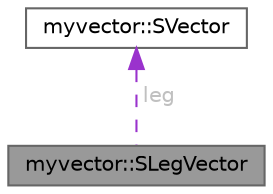 digraph "myvector::SLegVector"
{
 // LATEX_PDF_SIZE
  bgcolor="transparent";
  edge [fontname=Helvetica,fontsize=10,labelfontname=Helvetica,labelfontsize=10];
  node [fontname=Helvetica,fontsize=10,shape=box,height=0.2,width=0.4];
  Node1 [id="Node000001",label="myvector::SLegVector",height=0.2,width=0.4,color="gray40", fillcolor="grey60", style="filled", fontcolor="black",tooltip=" "];
  Node2 -> Node1 [id="edge1_Node000001_Node000002",dir="back",color="darkorchid3",style="dashed",tooltip=" ",label=" leg",fontcolor="grey" ];
  Node2 [id="Node000002",label="myvector::SVector",height=0.2,width=0.4,color="gray40", fillcolor="white", style="filled",URL="$structmyvector_1_1_s_vector.html",tooltip="ベクトルを表す構造体"];
}
